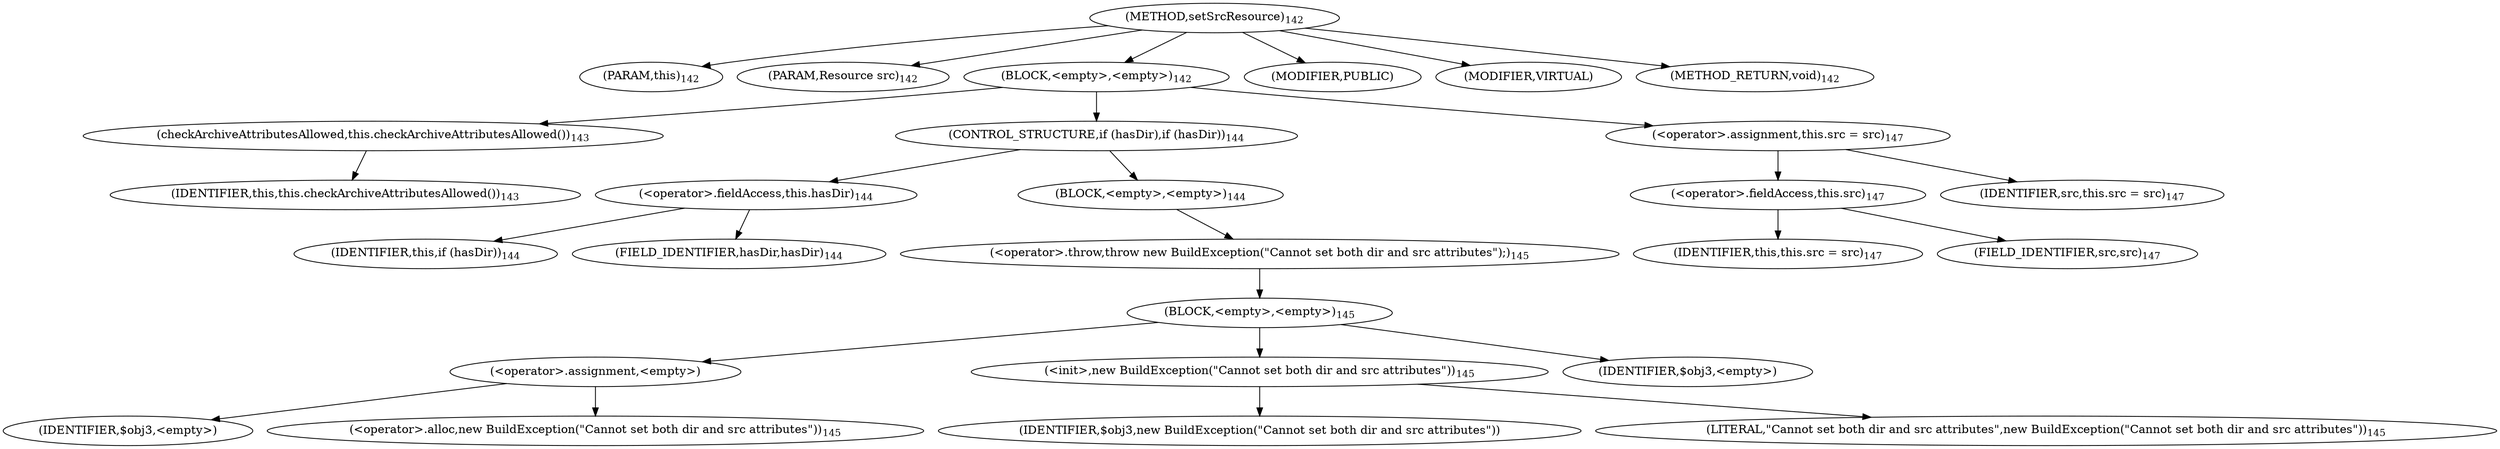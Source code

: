 digraph "setSrcResource" {  
"434" [label = <(METHOD,setSrcResource)<SUB>142</SUB>> ]
"17" [label = <(PARAM,this)<SUB>142</SUB>> ]
"435" [label = <(PARAM,Resource src)<SUB>142</SUB>> ]
"436" [label = <(BLOCK,&lt;empty&gt;,&lt;empty&gt;)<SUB>142</SUB>> ]
"437" [label = <(checkArchiveAttributesAllowed,this.checkArchiveAttributesAllowed())<SUB>143</SUB>> ]
"16" [label = <(IDENTIFIER,this,this.checkArchiveAttributesAllowed())<SUB>143</SUB>> ]
"438" [label = <(CONTROL_STRUCTURE,if (hasDir),if (hasDir))<SUB>144</SUB>> ]
"439" [label = <(&lt;operator&gt;.fieldAccess,this.hasDir)<SUB>144</SUB>> ]
"440" [label = <(IDENTIFIER,this,if (hasDir))<SUB>144</SUB>> ]
"441" [label = <(FIELD_IDENTIFIER,hasDir,hasDir)<SUB>144</SUB>> ]
"442" [label = <(BLOCK,&lt;empty&gt;,&lt;empty&gt;)<SUB>144</SUB>> ]
"443" [label = <(&lt;operator&gt;.throw,throw new BuildException(&quot;Cannot set both dir and src attributes&quot;);)<SUB>145</SUB>> ]
"444" [label = <(BLOCK,&lt;empty&gt;,&lt;empty&gt;)<SUB>145</SUB>> ]
"445" [label = <(&lt;operator&gt;.assignment,&lt;empty&gt;)> ]
"446" [label = <(IDENTIFIER,$obj3,&lt;empty&gt;)> ]
"447" [label = <(&lt;operator&gt;.alloc,new BuildException(&quot;Cannot set both dir and src attributes&quot;))<SUB>145</SUB>> ]
"448" [label = <(&lt;init&gt;,new BuildException(&quot;Cannot set both dir and src attributes&quot;))<SUB>145</SUB>> ]
"449" [label = <(IDENTIFIER,$obj3,new BuildException(&quot;Cannot set both dir and src attributes&quot;))> ]
"450" [label = <(LITERAL,&quot;Cannot set both dir and src attributes&quot;,new BuildException(&quot;Cannot set both dir and src attributes&quot;))<SUB>145</SUB>> ]
"451" [label = <(IDENTIFIER,$obj3,&lt;empty&gt;)> ]
"452" [label = <(&lt;operator&gt;.assignment,this.src = src)<SUB>147</SUB>> ]
"453" [label = <(&lt;operator&gt;.fieldAccess,this.src)<SUB>147</SUB>> ]
"18" [label = <(IDENTIFIER,this,this.src = src)<SUB>147</SUB>> ]
"454" [label = <(FIELD_IDENTIFIER,src,src)<SUB>147</SUB>> ]
"455" [label = <(IDENTIFIER,src,this.src = src)<SUB>147</SUB>> ]
"456" [label = <(MODIFIER,PUBLIC)> ]
"457" [label = <(MODIFIER,VIRTUAL)> ]
"458" [label = <(METHOD_RETURN,void)<SUB>142</SUB>> ]
  "434" -> "17" 
  "434" -> "435" 
  "434" -> "436" 
  "434" -> "456" 
  "434" -> "457" 
  "434" -> "458" 
  "436" -> "437" 
  "436" -> "438" 
  "436" -> "452" 
  "437" -> "16" 
  "438" -> "439" 
  "438" -> "442" 
  "439" -> "440" 
  "439" -> "441" 
  "442" -> "443" 
  "443" -> "444" 
  "444" -> "445" 
  "444" -> "448" 
  "444" -> "451" 
  "445" -> "446" 
  "445" -> "447" 
  "448" -> "449" 
  "448" -> "450" 
  "452" -> "453" 
  "452" -> "455" 
  "453" -> "18" 
  "453" -> "454" 
}
